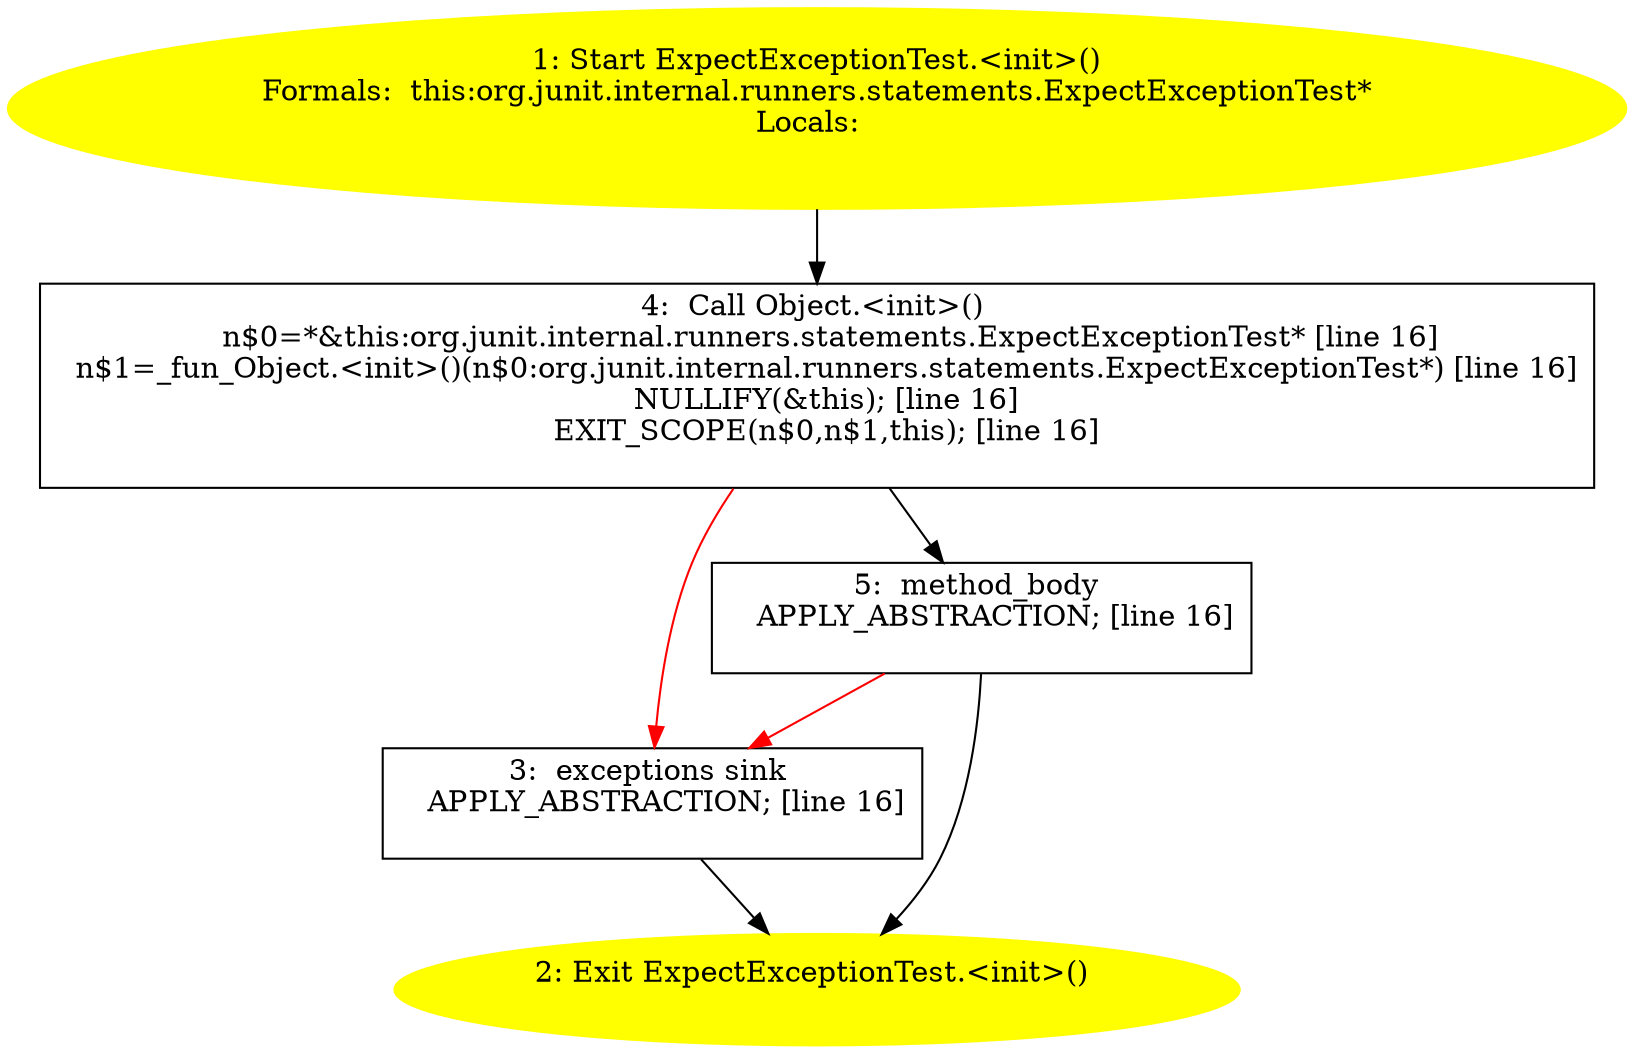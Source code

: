 /* @generated */
digraph cfg {
"org.junit.internal.runners.statements.ExpectExceptionTest.<init>().7e239d4f0ba5dce16407e3cd3587cf93_1" [label="1: Start ExpectExceptionTest.<init>()\nFormals:  this:org.junit.internal.runners.statements.ExpectExceptionTest*\nLocals:  \n  " color=yellow style=filled]
	

	 "org.junit.internal.runners.statements.ExpectExceptionTest.<init>().7e239d4f0ba5dce16407e3cd3587cf93_1" -> "org.junit.internal.runners.statements.ExpectExceptionTest.<init>().7e239d4f0ba5dce16407e3cd3587cf93_4" ;
"org.junit.internal.runners.statements.ExpectExceptionTest.<init>().7e239d4f0ba5dce16407e3cd3587cf93_2" [label="2: Exit ExpectExceptionTest.<init>() \n  " color=yellow style=filled]
	

"org.junit.internal.runners.statements.ExpectExceptionTest.<init>().7e239d4f0ba5dce16407e3cd3587cf93_3" [label="3:  exceptions sink \n   APPLY_ABSTRACTION; [line 16]\n " shape="box"]
	

	 "org.junit.internal.runners.statements.ExpectExceptionTest.<init>().7e239d4f0ba5dce16407e3cd3587cf93_3" -> "org.junit.internal.runners.statements.ExpectExceptionTest.<init>().7e239d4f0ba5dce16407e3cd3587cf93_2" ;
"org.junit.internal.runners.statements.ExpectExceptionTest.<init>().7e239d4f0ba5dce16407e3cd3587cf93_4" [label="4:  Call Object.<init>() \n   n$0=*&this:org.junit.internal.runners.statements.ExpectExceptionTest* [line 16]\n  n$1=_fun_Object.<init>()(n$0:org.junit.internal.runners.statements.ExpectExceptionTest*) [line 16]\n  NULLIFY(&this); [line 16]\n  EXIT_SCOPE(n$0,n$1,this); [line 16]\n " shape="box"]
	

	 "org.junit.internal.runners.statements.ExpectExceptionTest.<init>().7e239d4f0ba5dce16407e3cd3587cf93_4" -> "org.junit.internal.runners.statements.ExpectExceptionTest.<init>().7e239d4f0ba5dce16407e3cd3587cf93_5" ;
	 "org.junit.internal.runners.statements.ExpectExceptionTest.<init>().7e239d4f0ba5dce16407e3cd3587cf93_4" -> "org.junit.internal.runners.statements.ExpectExceptionTest.<init>().7e239d4f0ba5dce16407e3cd3587cf93_3" [color="red" ];
"org.junit.internal.runners.statements.ExpectExceptionTest.<init>().7e239d4f0ba5dce16407e3cd3587cf93_5" [label="5:  method_body \n   APPLY_ABSTRACTION; [line 16]\n " shape="box"]
	

	 "org.junit.internal.runners.statements.ExpectExceptionTest.<init>().7e239d4f0ba5dce16407e3cd3587cf93_5" -> "org.junit.internal.runners.statements.ExpectExceptionTest.<init>().7e239d4f0ba5dce16407e3cd3587cf93_2" ;
	 "org.junit.internal.runners.statements.ExpectExceptionTest.<init>().7e239d4f0ba5dce16407e3cd3587cf93_5" -> "org.junit.internal.runners.statements.ExpectExceptionTest.<init>().7e239d4f0ba5dce16407e3cd3587cf93_3" [color="red" ];
}
